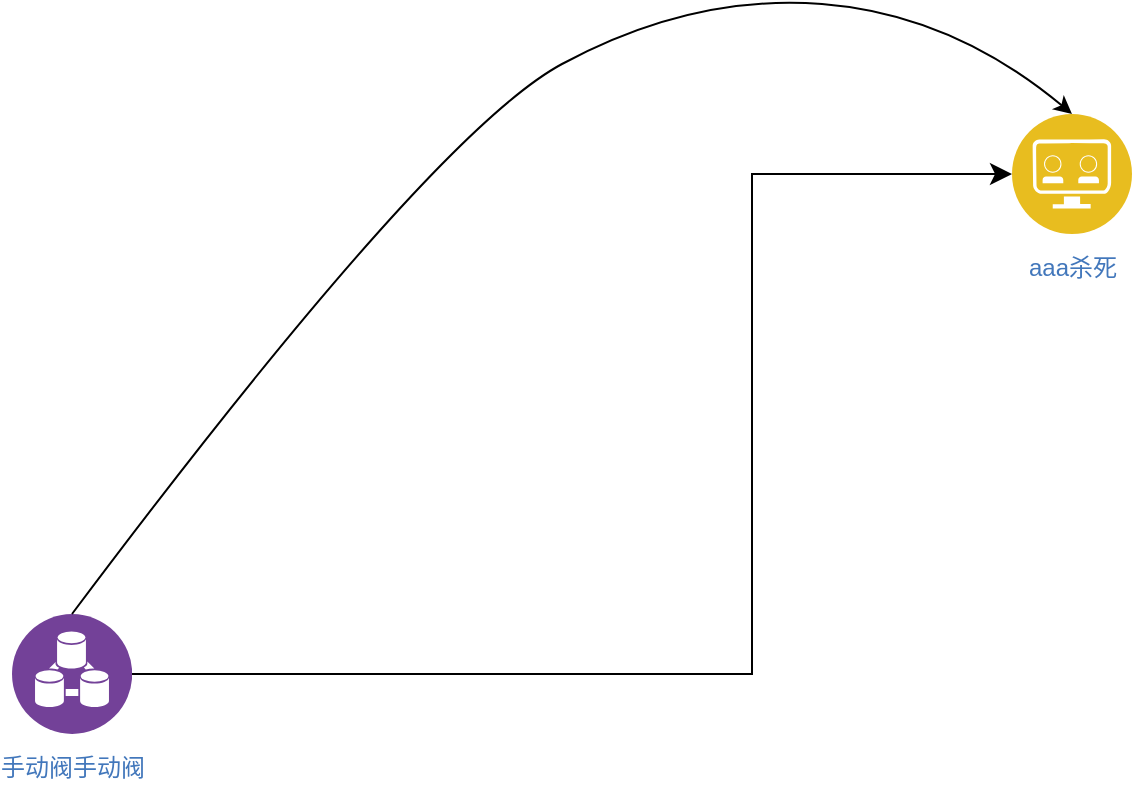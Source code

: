 <mxfile version="21.6.8" type="github">
  <diagram name="第 1 页" id="YAT-jl0Xb32g90HKZpKq">
    <mxGraphModel dx="1434" dy="782" grid="1" gridSize="10" guides="1" tooltips="1" connect="1" arrows="1" fold="1" page="1" pageScale="1" pageWidth="827" pageHeight="1169" math="0" shadow="0">
      <root>
        <mxCell id="0" />
        <mxCell id="1" parent="0" />
        <mxCell id="BBzcVZzisX23GkQGwMCL-1" value="手动阀手动阀" style="image;aspect=fixed;perimeter=ellipsePerimeter;html=1;align=center;shadow=0;dashed=0;fontColor=#4277BB;labelBackgroundColor=default;fontSize=12;spacingTop=3;image=img/lib/ibm/analytics/data_integration.svg;" vertex="1" parent="1">
          <mxGeometry x="130" y="350" width="60" height="60" as="geometry" />
        </mxCell>
        <mxCell id="BBzcVZzisX23GkQGwMCL-2" value="aaa杀死" style="image;aspect=fixed;perimeter=ellipsePerimeter;html=1;align=center;shadow=0;dashed=0;fontColor=#4277BB;labelBackgroundColor=default;fontSize=12;spacingTop=3;image=img/lib/ibm/applications/api_developer_portal.svg;" vertex="1" parent="1">
          <mxGeometry x="630" y="100" width="60" height="60" as="geometry" />
        </mxCell>
        <mxCell id="BBzcVZzisX23GkQGwMCL-3" value="" style="edgeStyle=elbowEdgeStyle;elbow=horizontal;endArrow=classic;html=1;curved=0;rounded=0;endSize=8;startSize=8;entryX=0;entryY=0.5;entryDx=0;entryDy=0;exitX=1;exitY=0.5;exitDx=0;exitDy=0;" edge="1" parent="1" source="BBzcVZzisX23GkQGwMCL-1" target="BBzcVZzisX23GkQGwMCL-2">
          <mxGeometry width="50" height="50" relative="1" as="geometry">
            <mxPoint x="430" y="260" as="sourcePoint" />
            <mxPoint x="440" y="180" as="targetPoint" />
            <Array as="points">
              <mxPoint x="500" y="190" />
            </Array>
          </mxGeometry>
        </mxCell>
        <mxCell id="BBzcVZzisX23GkQGwMCL-4" value="" style="curved=1;endArrow=classic;html=1;rounded=0;exitX=0.5;exitY=0;exitDx=0;exitDy=0;entryX=0.5;entryY=0;entryDx=0;entryDy=0;" edge="1" parent="1" source="BBzcVZzisX23GkQGwMCL-1" target="BBzcVZzisX23GkQGwMCL-2">
          <mxGeometry width="50" height="50" relative="1" as="geometry">
            <mxPoint x="390" y="230" as="sourcePoint" />
            <mxPoint x="440" y="180" as="targetPoint" />
            <Array as="points">
              <mxPoint x="340" y="110" />
              <mxPoint x="470" y="40" />
              <mxPoint x="600" y="50" />
            </Array>
          </mxGeometry>
        </mxCell>
      </root>
    </mxGraphModel>
  </diagram>
</mxfile>
